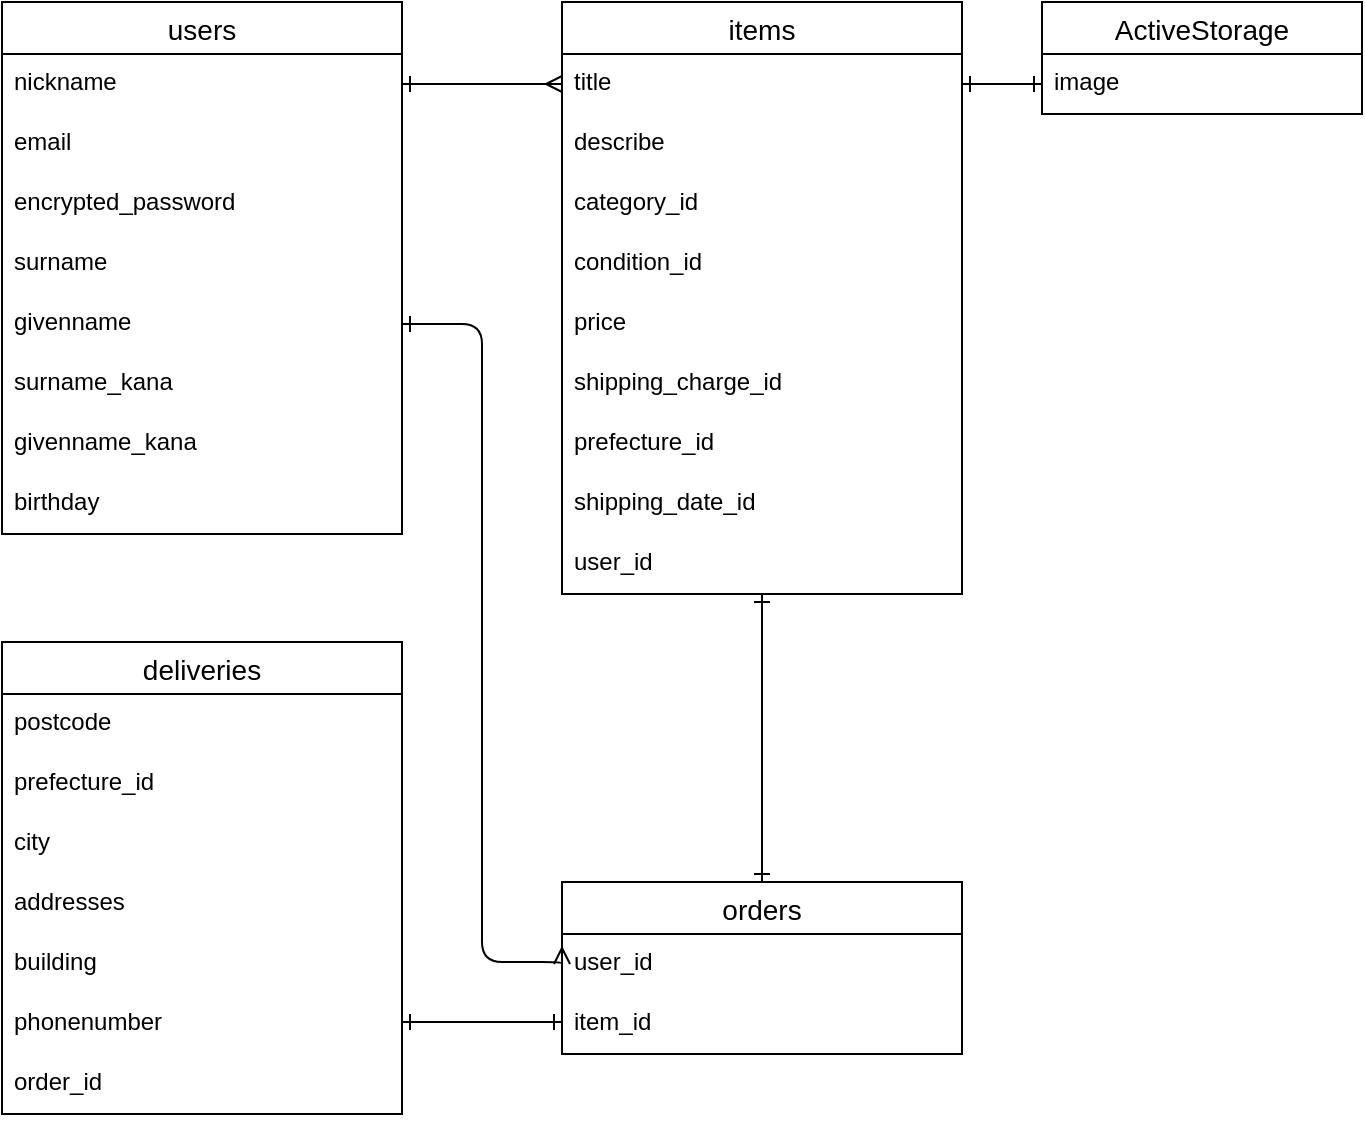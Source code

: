 <mxfile>
    <diagram id="Ur7iqZbhHz1dA4Pzeo-J" name="ページ1">
        <mxGraphModel dx="2098" dy="662" grid="1" gridSize="10" guides="1" tooltips="1" connect="1" arrows="1" fold="1" page="1" pageScale="1" pageWidth="827" pageHeight="1169" math="0" shadow="0">
            <root>
                <mxCell id="0"/>
                <mxCell id="1" parent="0"/>
                <mxCell id="6" value="items" style="swimlane;fontStyle=0;childLayout=stackLayout;horizontal=1;startSize=26;horizontalStack=0;resizeParent=1;resizeParentMax=0;resizeLast=0;collapsible=1;marginBottom=0;align=center;fontSize=14;" parent="1" vertex="1">
                    <mxGeometry x="-480" y="40" width="200" height="296" as="geometry"/>
                </mxCell>
                <mxCell id="7" value="title" style="text;strokeColor=none;fillColor=none;spacingLeft=4;spacingRight=4;overflow=hidden;rotatable=0;points=[[0,0.5],[1,0.5]];portConstraint=eastwest;fontSize=12;" parent="6" vertex="1">
                    <mxGeometry y="26" width="200" height="30" as="geometry"/>
                </mxCell>
                <mxCell id="8" value="describe" style="text;strokeColor=none;fillColor=none;spacingLeft=4;spacingRight=4;overflow=hidden;rotatable=0;points=[[0,0.5],[1,0.5]];portConstraint=eastwest;fontSize=12;" parent="6" vertex="1">
                    <mxGeometry y="56" width="200" height="30" as="geometry"/>
                </mxCell>
                <mxCell id="48" value="category_id" style="text;strokeColor=none;fillColor=none;spacingLeft=4;spacingRight=4;overflow=hidden;rotatable=0;points=[[0,0.5],[1,0.5]];portConstraint=eastwest;fontSize=12;" parent="6" vertex="1">
                    <mxGeometry y="86" width="200" height="30" as="geometry"/>
                </mxCell>
                <mxCell id="50" value="condition_id" style="text;strokeColor=none;fillColor=none;spacingLeft=4;spacingRight=4;overflow=hidden;rotatable=0;points=[[0,0.5],[1,0.5]];portConstraint=eastwest;fontSize=12;" parent="6" vertex="1">
                    <mxGeometry y="116" width="200" height="30" as="geometry"/>
                </mxCell>
                <mxCell id="49" value="price" style="text;strokeColor=none;fillColor=none;spacingLeft=4;spacingRight=4;overflow=hidden;rotatable=0;points=[[0,0.5],[1,0.5]];portConstraint=eastwest;fontSize=12;" parent="6" vertex="1">
                    <mxGeometry y="146" width="200" height="30" as="geometry"/>
                </mxCell>
                <mxCell id="47" value="shipping_charge_id" style="text;strokeColor=none;fillColor=none;spacingLeft=4;spacingRight=4;overflow=hidden;rotatable=0;points=[[0,0.5],[1,0.5]];portConstraint=eastwest;fontSize=12;" parent="6" vertex="1">
                    <mxGeometry y="176" width="200" height="30" as="geometry"/>
                </mxCell>
                <mxCell id="53" value="prefecture_id" style="text;strokeColor=none;fillColor=none;spacingLeft=4;spacingRight=4;overflow=hidden;rotatable=0;points=[[0,0.5],[1,0.5]];portConstraint=eastwest;fontSize=12;" parent="6" vertex="1">
                    <mxGeometry y="206" width="200" height="30" as="geometry"/>
                </mxCell>
                <mxCell id="52" value="shipping_date_id" style="text;strokeColor=none;fillColor=none;spacingLeft=4;spacingRight=4;overflow=hidden;rotatable=0;points=[[0,0.5],[1,0.5]];portConstraint=eastwest;fontSize=12;" parent="6" vertex="1">
                    <mxGeometry y="236" width="200" height="30" as="geometry"/>
                </mxCell>
                <mxCell id="55" value="user_id" style="text;strokeColor=none;fillColor=none;spacingLeft=4;spacingRight=4;overflow=hidden;rotatable=0;points=[[0,0.5],[1,0.5]];portConstraint=eastwest;fontSize=12;" parent="6" vertex="1">
                    <mxGeometry y="266" width="200" height="30" as="geometry"/>
                </mxCell>
                <mxCell id="73" style="edgeStyle=none;html=1;startArrow=ERone;startFill=0;endArrow=ERone;endFill=0;exitX=0.5;exitY=0;exitDx=0;exitDy=0;" parent="1" source="79" target="55" edge="1">
                    <mxGeometry relative="1" as="geometry">
                        <mxPoint x="-550" y="464" as="sourcePoint"/>
                        <mxPoint x="-380" y="340" as="targetPoint"/>
                        <Array as="points"/>
                    </mxGeometry>
                </mxCell>
                <mxCell id="14" value="deliveries" style="swimlane;fontStyle=0;childLayout=stackLayout;horizontal=1;startSize=26;horizontalStack=0;resizeParent=1;resizeParentMax=0;resizeLast=0;collapsible=1;marginBottom=0;align=center;fontSize=14;" parent="1" vertex="1">
                    <mxGeometry x="-760" y="360" width="200" height="236" as="geometry"/>
                </mxCell>
                <mxCell id="15" value="postcode" style="text;strokeColor=none;fillColor=none;spacingLeft=4;spacingRight=4;overflow=hidden;rotatable=0;points=[[0,0.5],[1,0.5]];portConstraint=eastwest;fontSize=12;" parent="14" vertex="1">
                    <mxGeometry y="26" width="200" height="30" as="geometry"/>
                </mxCell>
                <mxCell id="77" value="prefecture_id" style="text;strokeColor=none;fillColor=none;spacingLeft=4;spacingRight=4;overflow=hidden;rotatable=0;points=[[0,0.5],[1,0.5]];portConstraint=eastwest;fontSize=12;" vertex="1" parent="14">
                    <mxGeometry y="56" width="200" height="30" as="geometry"/>
                </mxCell>
                <mxCell id="59" value="city" style="text;strokeColor=none;fillColor=none;spacingLeft=4;spacingRight=4;overflow=hidden;rotatable=0;points=[[0,0.5],[1,0.5]];portConstraint=eastwest;fontSize=12;" parent="14" vertex="1">
                    <mxGeometry y="86" width="200" height="30" as="geometry"/>
                </mxCell>
                <mxCell id="58" value="addresses" style="text;strokeColor=none;fillColor=none;spacingLeft=4;spacingRight=4;overflow=hidden;rotatable=0;points=[[0,0.5],[1,0.5]];portConstraint=eastwest;fontSize=12;" parent="14" vertex="1">
                    <mxGeometry y="116" width="200" height="30" as="geometry"/>
                </mxCell>
                <mxCell id="57" value="building" style="text;strokeColor=none;fillColor=none;spacingLeft=4;spacingRight=4;overflow=hidden;rotatable=0;points=[[0,0.5],[1,0.5]];portConstraint=eastwest;fontSize=12;" parent="14" vertex="1">
                    <mxGeometry y="146" width="200" height="30" as="geometry"/>
                </mxCell>
                <mxCell id="56" value="phonenumber" style="text;strokeColor=none;fillColor=none;spacingLeft=4;spacingRight=4;overflow=hidden;rotatable=0;points=[[0,0.5],[1,0.5]];portConstraint=eastwest;fontSize=12;" parent="14" vertex="1">
                    <mxGeometry y="176" width="200" height="30" as="geometry"/>
                </mxCell>
                <mxCell id="76" value="order_id" style="text;strokeColor=none;fillColor=none;spacingLeft=4;spacingRight=4;overflow=hidden;rotatable=0;points=[[0,0.5],[1,0.5]];portConstraint=eastwest;fontSize=12;" vertex="1" parent="14">
                    <mxGeometry y="206" width="200" height="30" as="geometry"/>
                </mxCell>
                <mxCell id="18" value="users" style="swimlane;fontStyle=0;childLayout=stackLayout;horizontal=1;startSize=26;horizontalStack=0;resizeParent=1;resizeParentMax=0;resizeLast=0;collapsible=1;marginBottom=0;align=center;fontSize=14;" parent="1" vertex="1">
                    <mxGeometry x="-760" y="40" width="200" height="266" as="geometry"/>
                </mxCell>
                <mxCell id="63" value="nickname" style="text;strokeColor=none;fillColor=none;spacingLeft=4;spacingRight=4;overflow=hidden;rotatable=0;points=[[0,0.5],[1,0.5]];portConstraint=eastwest;fontSize=12;" parent="18" vertex="1">
                    <mxGeometry y="26" width="200" height="30" as="geometry"/>
                </mxCell>
                <mxCell id="19" value="email" style="text;strokeColor=none;fillColor=none;spacingLeft=4;spacingRight=4;overflow=hidden;rotatable=0;points=[[0,0.5],[1,0.5]];portConstraint=eastwest;fontSize=12;" parent="18" vertex="1">
                    <mxGeometry y="56" width="200" height="30" as="geometry"/>
                </mxCell>
                <mxCell id="20" value="encrypted_password" style="text;strokeColor=none;fillColor=none;spacingLeft=4;spacingRight=4;overflow=hidden;rotatable=0;points=[[0,0.5],[1,0.5]];portConstraint=eastwest;fontSize=12;" parent="18" vertex="1">
                    <mxGeometry y="86" width="200" height="30" as="geometry"/>
                </mxCell>
                <mxCell id="11" value="surname" style="text;strokeColor=none;fillColor=none;spacingLeft=4;spacingRight=4;overflow=hidden;rotatable=0;points=[[0,0.5],[1,0.5]];portConstraint=eastwest;fontSize=12;" parent="18" vertex="1">
                    <mxGeometry y="116" width="200" height="30" as="geometry"/>
                </mxCell>
                <mxCell id="12" value="givenname" style="text;strokeColor=none;fillColor=none;spacingLeft=4;spacingRight=4;overflow=hidden;rotatable=0;points=[[0,0.5],[1,0.5]];portConstraint=eastwest;fontSize=12;" parent="18" vertex="1">
                    <mxGeometry y="146" width="200" height="30" as="geometry"/>
                </mxCell>
                <mxCell id="13" value="surname_kana" style="text;strokeColor=none;fillColor=none;spacingLeft=4;spacingRight=4;overflow=hidden;rotatable=0;points=[[0,0.5],[1,0.5]];portConstraint=eastwest;fontSize=12;" parent="18" vertex="1">
                    <mxGeometry y="176" width="200" height="30" as="geometry"/>
                </mxCell>
                <mxCell id="28" value="givenname_kana" style="text;strokeColor=none;fillColor=none;spacingLeft=4;spacingRight=4;overflow=hidden;rotatable=0;points=[[0,0.5],[1,0.5]];portConstraint=eastwest;fontSize=12;" parent="18" vertex="1">
                    <mxGeometry y="206" width="200" height="30" as="geometry"/>
                </mxCell>
                <mxCell id="25" value="birthday" style="text;strokeColor=none;fillColor=none;spacingLeft=4;spacingRight=4;overflow=hidden;rotatable=0;points=[[0,0.5],[1,0.5]];portConstraint=eastwest;fontSize=12;" parent="18" vertex="1">
                    <mxGeometry y="236" width="200" height="30" as="geometry"/>
                </mxCell>
                <mxCell id="22" value="ActiveStorage" style="swimlane;fontStyle=0;childLayout=stackLayout;horizontal=1;startSize=26;horizontalStack=0;resizeParent=1;resizeParentMax=0;resizeLast=0;collapsible=1;marginBottom=0;align=center;fontSize=14;" parent="1" vertex="1">
                    <mxGeometry x="-240" y="40" width="160" height="56" as="geometry"/>
                </mxCell>
                <mxCell id="23" value="image" style="text;strokeColor=none;fillColor=none;spacingLeft=4;spacingRight=4;overflow=hidden;rotatable=0;points=[[0,0.5],[1,0.5]];portConstraint=eastwest;fontSize=12;" parent="22" vertex="1">
                    <mxGeometry y="26" width="160" height="30" as="geometry"/>
                </mxCell>
                <mxCell id="40" value="" style="endArrow=ERmany;html=1;rounded=0;entryX=0;entryY=0.5;entryDx=0;entryDy=0;exitX=1;exitY=0.5;exitDx=0;exitDy=0;startArrow=ERone;startFill=0;endFill=0;" parent="1" source="63" target="7" edge="1">
                    <mxGeometry relative="1" as="geometry">
                        <mxPoint x="-540" y="80" as="sourcePoint"/>
                        <mxPoint x="-460" y="80" as="targetPoint"/>
                    </mxGeometry>
                </mxCell>
                <mxCell id="72" style="edgeStyle=orthogonalEdgeStyle;html=1;startArrow=ERmany;startFill=0;endArrow=ERone;endFill=0;exitX=0;exitY=0.5;exitDx=0;exitDy=0;entryX=1;entryY=0.5;entryDx=0;entryDy=0;" parent="1" source="87" target="12" edge="1">
                    <mxGeometry relative="1" as="geometry">
                        <mxPoint x="-400" y="380" as="sourcePoint"/>
                        <mxPoint x="-530" y="290" as="targetPoint"/>
                        <Array as="points">
                            <mxPoint x="-520" y="520"/>
                            <mxPoint x="-520" y="201"/>
                        </Array>
                    </mxGeometry>
                </mxCell>
                <mxCell id="74" style="edgeStyle=none;html=1;exitX=1;exitY=0.5;exitDx=0;exitDy=0;entryX=0;entryY=0.5;entryDx=0;entryDy=0;startArrow=ERone;startFill=0;endArrow=ERone;endFill=0;" parent="1" source="7" target="23" edge="1">
                    <mxGeometry relative="1" as="geometry"/>
                </mxCell>
                <mxCell id="79" value="orders" style="swimlane;fontStyle=0;childLayout=stackLayout;horizontal=1;startSize=26;horizontalStack=0;resizeParent=1;resizeParentMax=0;resizeLast=0;collapsible=1;marginBottom=0;align=center;fontSize=14;" vertex="1" parent="1">
                    <mxGeometry x="-480" y="480" width="200" height="86" as="geometry"/>
                </mxCell>
                <mxCell id="87" value="user_id" style="text;strokeColor=none;fillColor=none;spacingLeft=4;spacingRight=4;overflow=hidden;rotatable=0;points=[[0,0.5],[1,0.5]];portConstraint=eastwest;fontSize=12;" vertex="1" parent="79">
                    <mxGeometry y="26" width="200" height="30" as="geometry"/>
                </mxCell>
                <mxCell id="91" value="item_id" style="text;strokeColor=none;fillColor=none;spacingLeft=4;spacingRight=4;overflow=hidden;rotatable=0;points=[[0,0.5],[1,0.5]];portConstraint=eastwest;fontSize=12;" vertex="1" parent="79">
                    <mxGeometry y="56" width="200" height="30" as="geometry"/>
                </mxCell>
                <mxCell id="89" style="edgeStyle=none;html=1;startArrow=ERone;startFill=0;endArrow=ERone;endFill=0;exitX=1;exitY=0.5;exitDx=0;exitDy=0;entryX=0;entryY=0.5;entryDx=0;entryDy=0;" edge="1" parent="1">
                    <mxGeometry relative="1" as="geometry">
                        <mxPoint x="-560" y="550" as="sourcePoint"/>
                        <mxPoint x="-480" y="550" as="targetPoint"/>
                        <Array as="points"/>
                    </mxGeometry>
                </mxCell>
            </root>
        </mxGraphModel>
    </diagram>
</mxfile>